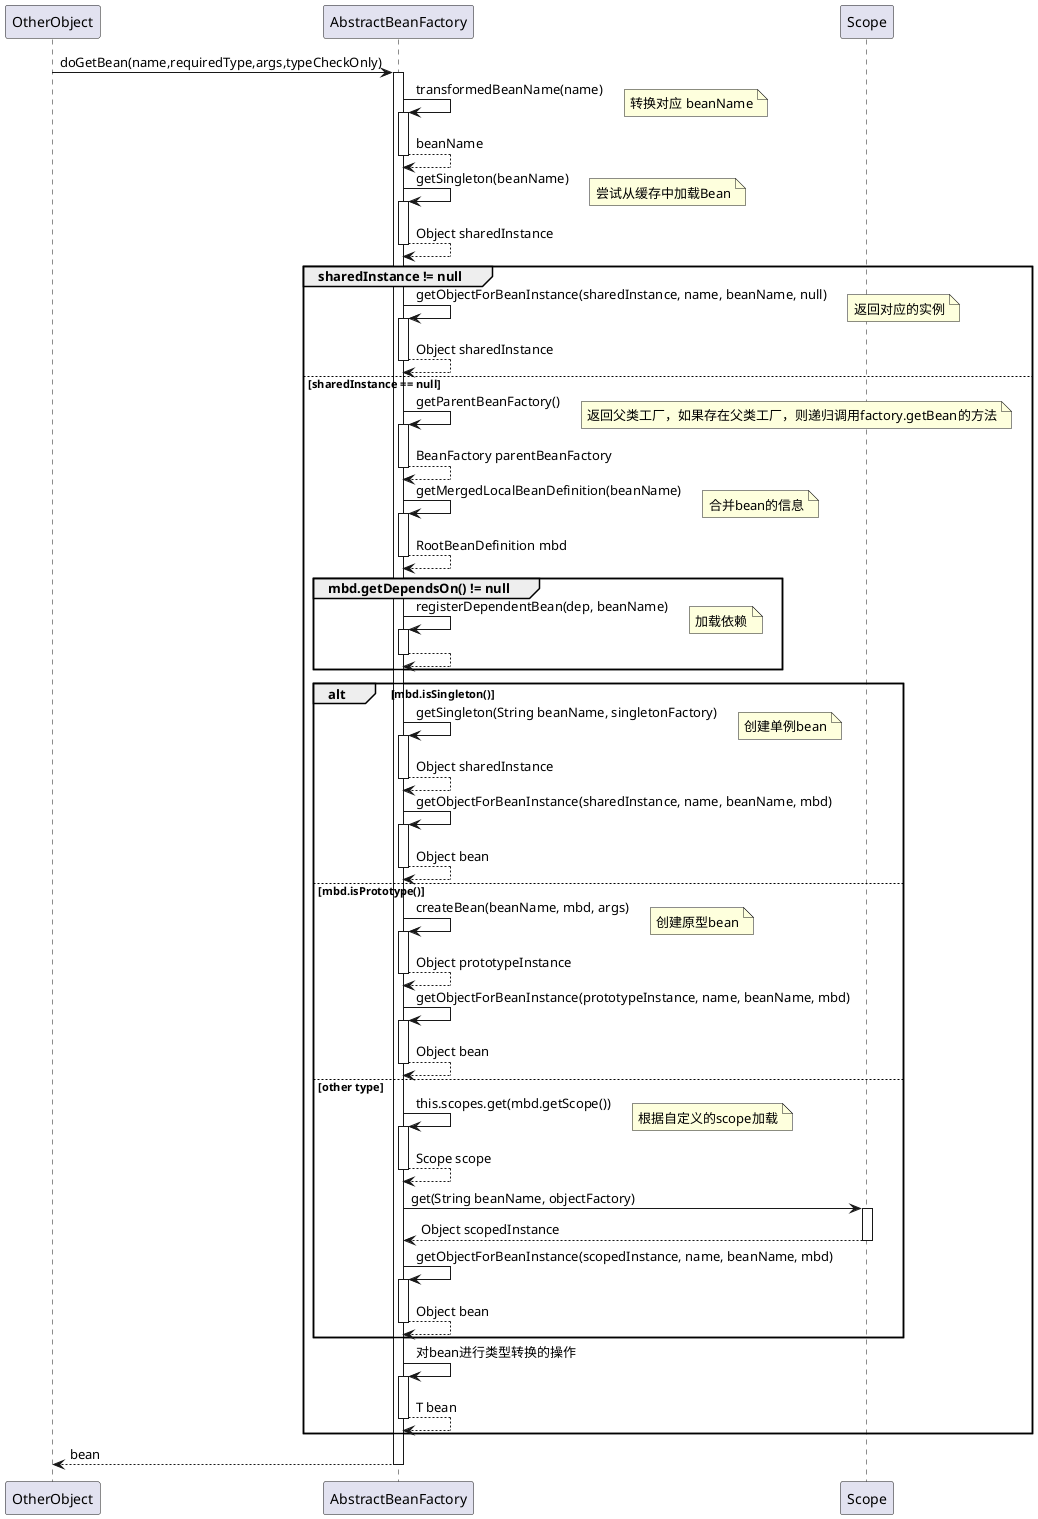 @startuml
OtherObject -> AbstractBeanFactory:doGetBean(name,requiredType,args,typeCheckOnly)
activate AbstractBeanFactory
    AbstractBeanFactory -> AbstractBeanFactory:transformedBeanName(name)
    note right:转换对应 beanName
    activate AbstractBeanFactory
    return beanName


    AbstractBeanFactory -> AbstractBeanFactory:getSingleton(beanName)
    note right:尝试从缓存中加载Bean
    activate AbstractBeanFactory
    return Object sharedInstance

    group sharedInstance != null

        AbstractBeanFactory -> AbstractBeanFactory:getObjectForBeanInstance(sharedInstance, name, beanName, null)
        note right:返回对应的实例
        activate AbstractBeanFactory
        return Object sharedInstance

    else sharedInstance == null

        AbstractBeanFactory -> AbstractBeanFactory:getParentBeanFactory()
        note right:返回父类工厂，如果存在父类工厂，则递归调用factory.getBean的方法
        activate AbstractBeanFactory
        return BeanFactory parentBeanFactory

        AbstractBeanFactory -> AbstractBeanFactory:getMergedLocalBeanDefinition(beanName)
        note right:合并bean的信息
        activate AbstractBeanFactory
        return RootBeanDefinition mbd

        group mbd.getDependsOn() != null
            AbstractBeanFactory -> AbstractBeanFactory:registerDependentBean(dep, beanName)
            note right:加载依赖
            activate AbstractBeanFactory
            return
        end

        alt mbd.isSingleton()
            AbstractBeanFactory -> AbstractBeanFactory:getSingleton(String beanName, singletonFactory)
            note right:创建单例bean
            activate AbstractBeanFactory
            return Object sharedInstance

            AbstractBeanFactory -> AbstractBeanFactory:getObjectForBeanInstance(sharedInstance, name, beanName, mbd)
            activate AbstractBeanFactory
            return Object bean

        else mbd.isPrototype()
            AbstractBeanFactory -> AbstractBeanFactory:createBean(beanName, mbd, args)
            note right:创建原型bean
            activate AbstractBeanFactory
            return Object prototypeInstance

            AbstractBeanFactory -> AbstractBeanFactory:getObjectForBeanInstance(prototypeInstance, name, beanName, mbd)
            activate AbstractBeanFactory
            return Object bean

        else other type
            AbstractBeanFactory -> AbstractBeanFactory:this.scopes.get(mbd.getScope())
            note right:根据自定义的scope加载
            activate AbstractBeanFactory
            return Scope scope

            AbstractBeanFactory -> Scope:get(String beanName, objectFactory)
            activate Scope
            return Object scopedInstance

            AbstractBeanFactory -> AbstractBeanFactory:getObjectForBeanInstance(scopedInstance, name, beanName, mbd)
            activate AbstractBeanFactory
            return Object bean
        end

            AbstractBeanFactory -> AbstractBeanFactory:对bean进行类型转换的操作
            activate AbstractBeanFactory
            return T bean
    end
return bean
@enduml